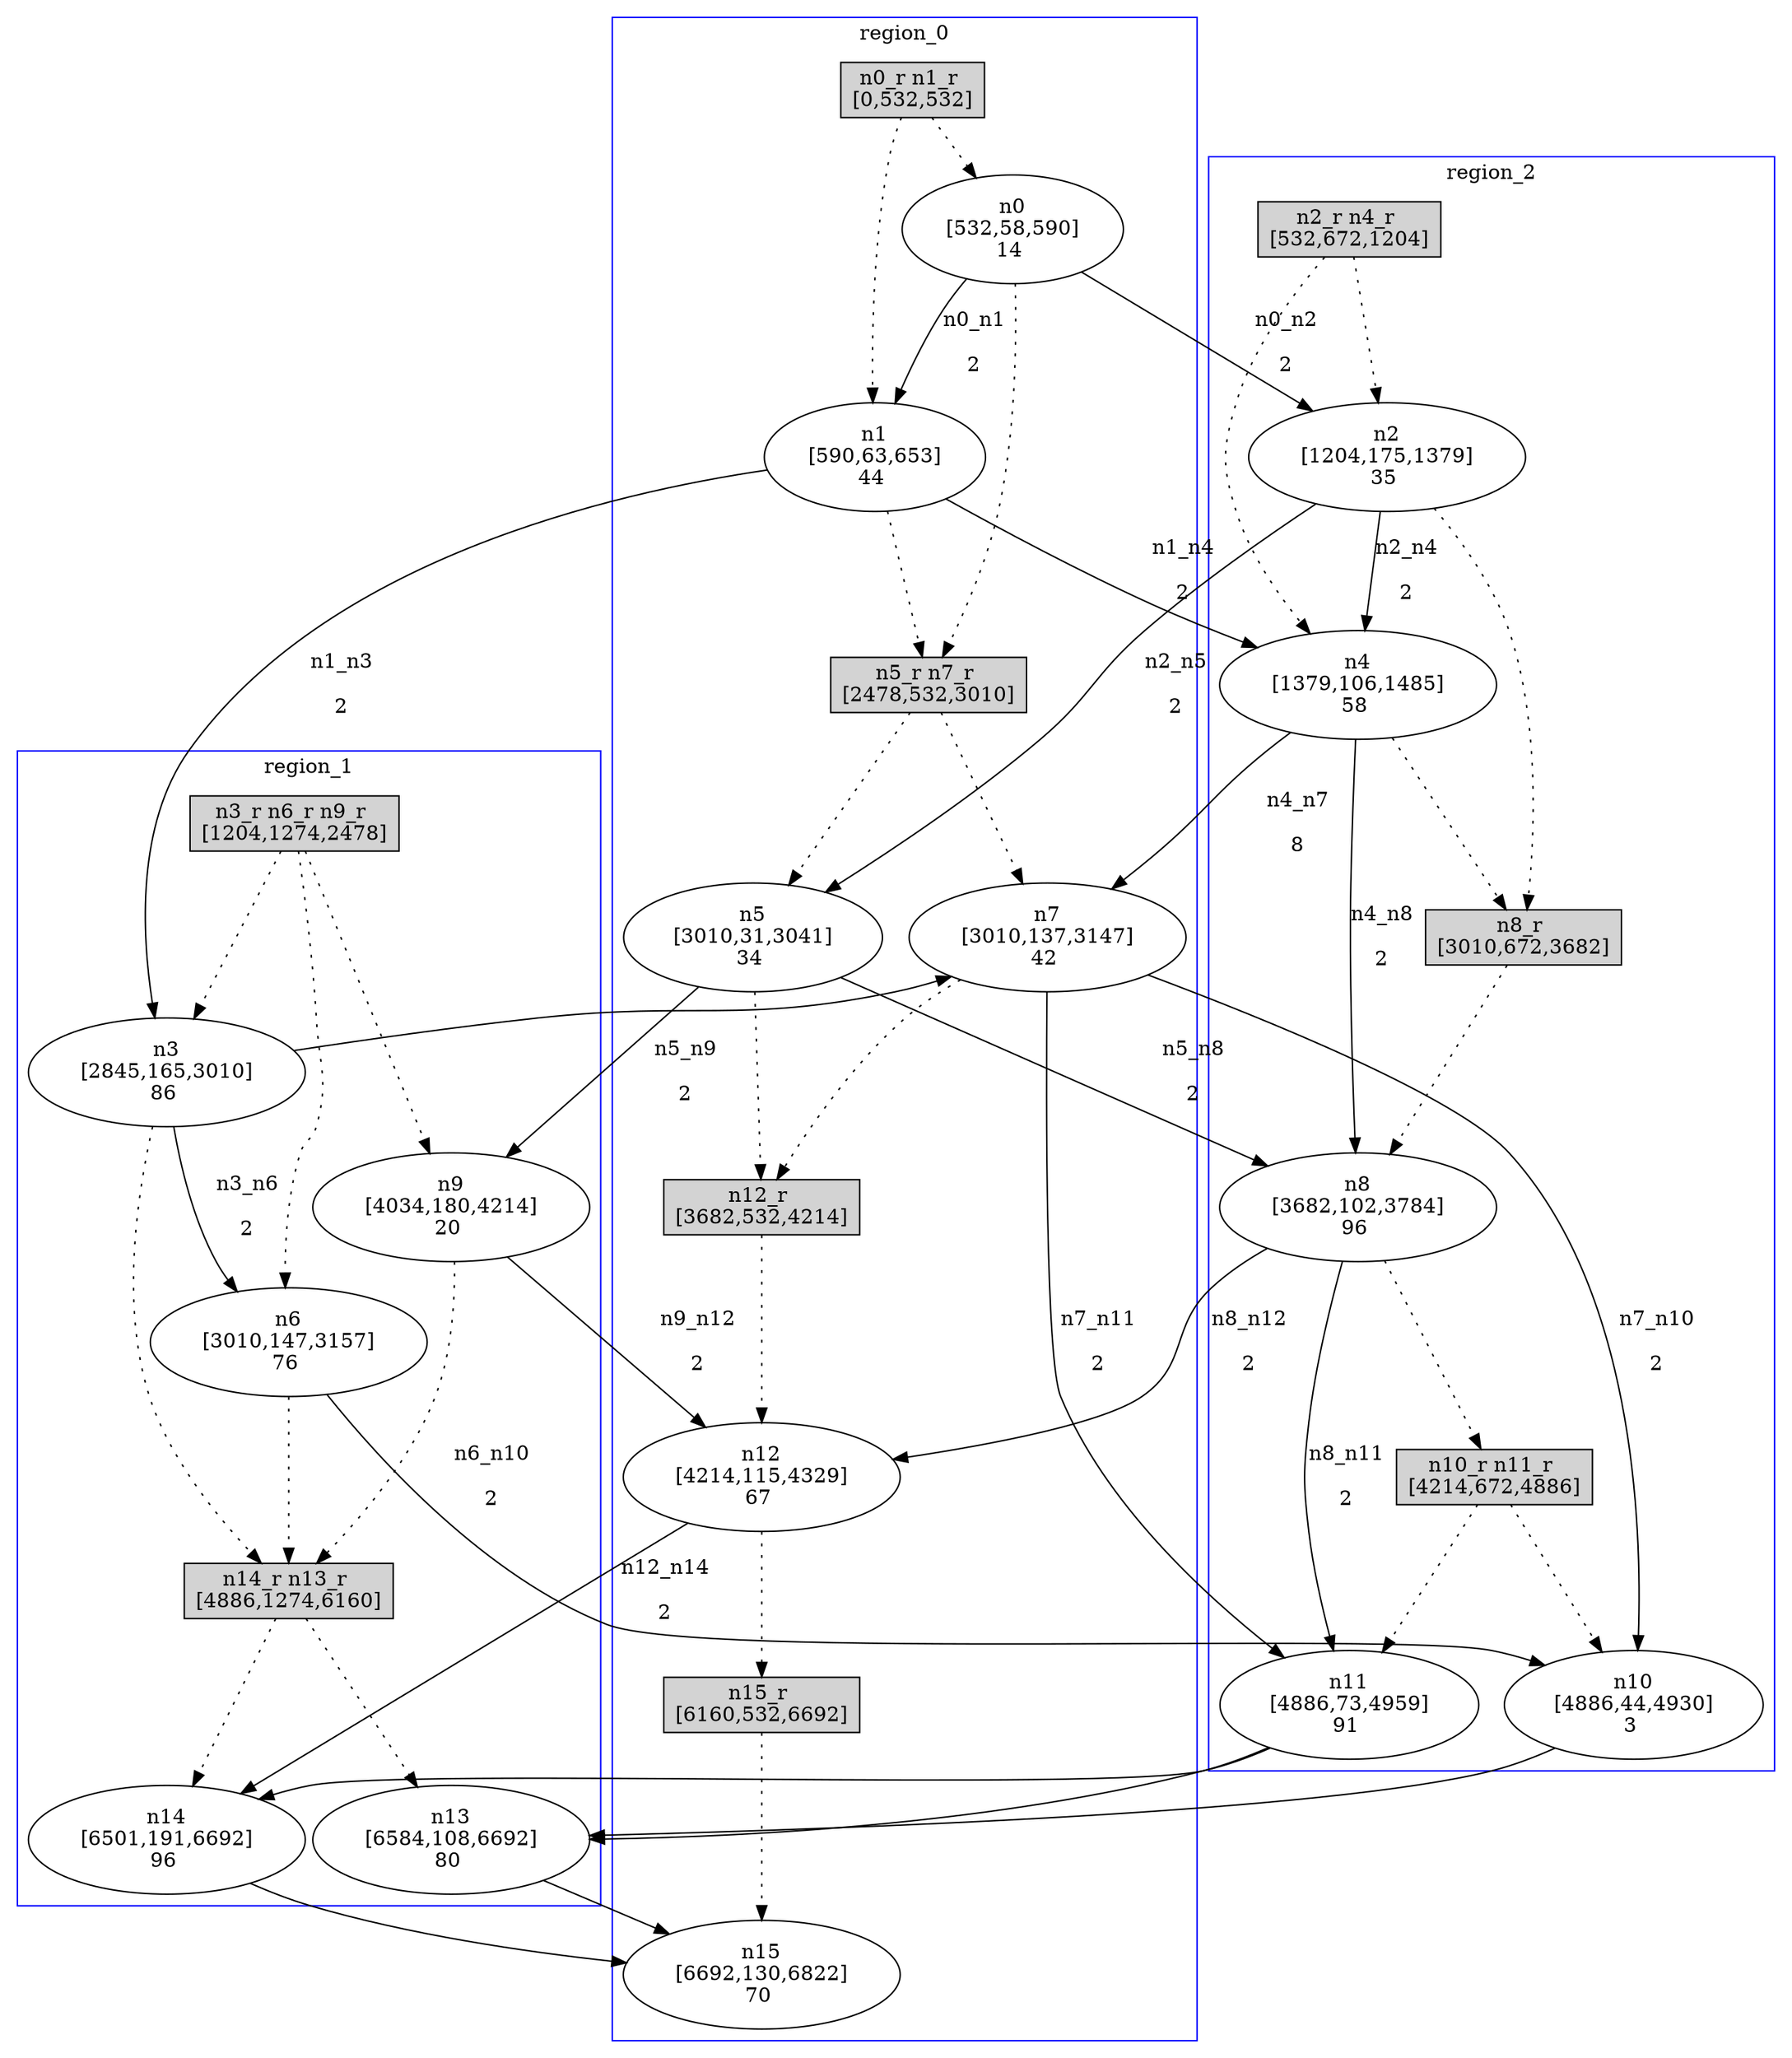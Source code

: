 //3-LSsolveMIPnSolStatus 9.
//4-SL 6822.
//5-LSsolveMIPsolveTime(double) 1800.02.
//6-reconfigurateNum(int) 9.
//7-reconfigurateTime(int) 6692.
digraph test_0 {
	size="28,40";
	subgraph cluster0 {
		stytle=filled;
		color=blue;
		label=region_0;
		reconfNode_0_1 [ shape = box, style = filled, label = "n0_r n1_r \n[0,532,532]" ];
		n0 [ label="n0\n[532,58,590]\n14 " ];
		n1 [ label="n1\n[590,63,653]\n44 " ];
		reconfNode_0_1 -> n0 [ style = dotted ];
		reconfNode_0_1 -> n1 [ style = dotted ];
		n0 -> reconfNode_0_2 [ style = dotted ];
		n1 -> reconfNode_0_2 [ style = dotted ];
		reconfNode_0_2 [ shape = box, style = filled, label = "n5_r n7_r \n[2478,532,3010]" ];
		n5 [ label="n5\n[3010,31,3041]\n34 " ];
		n7 [ label="n7\n[3010,137,3147]\n42 " ];
		reconfNode_0_2 -> n5 [ style = dotted ];
		reconfNode_0_2 -> n7 [ style = dotted ];
		n5 -> reconfNode_0_3 [ style = dotted ];
		n7 -> reconfNode_0_3 [ style = dotted ];
		reconfNode_0_3 [ shape = box, style = filled, label = "n12_r \n[3682,532,4214]" ];
		n12 [ label="n12\n[4214,115,4329]\n67 " ];
		reconfNode_0_3 -> n12 [ style = dotted ];
		n12 -> reconfNode_0_4 [ style = dotted ];
		reconfNode_0_4 [ shape = box, style = filled, label = "n15_r \n[6160,532,6692]" ];
		n15 [ label="n15\n[6692,130,6822]\n70 " ];
		reconfNode_0_4 -> n15 [ style = dotted ];
	}
	subgraph cluster1 {
		stytle=filled;
		color=blue;
		label=region_1;
		reconfNode_1_1 [ shape = box, style = filled, label = "n3_r n6_r n9_r \n[1204,1274,2478]" ];
		n3 [ label="n3\n[2845,165,3010]\n86 " ];
		n6 [ label="n6\n[3010,147,3157]\n76 " ];
		n9 [ label="n9\n[4034,180,4214]\n20 " ];
		reconfNode_1_1 -> n3 [ style = dotted ];
		reconfNode_1_1 -> n6 [ style = dotted ];
		reconfNode_1_1 -> n9 [ style = dotted ];
		n3 -> reconfNode_1_2 [ style = dotted ];
		n6 -> reconfNode_1_2 [ style = dotted ];
		n9 -> reconfNode_1_2 [ style = dotted ];
		reconfNode_1_2 [ shape = box, style = filled, label = "n14_r n13_r \n[4886,1274,6160]" ];
		n14 [ label="n14\n[6501,191,6692]\n96 " ];
		n13 [ label="n13\n[6584,108,6692]\n80 " ];
		reconfNode_1_2 -> n14 [ style = dotted ];
		reconfNode_1_2 -> n13 [ style = dotted ];
	}
	subgraph cluster2 {
		stytle=filled;
		color=blue;
		label=region_2;
		reconfNode_2_1 [ shape = box, style = filled, label = "n2_r n4_r \n[532,672,1204]" ];
		n2 [ label="n2\n[1204,175,1379]\n35 " ];
		n4 [ label="n4\n[1379,106,1485]\n58 " ];
		reconfNode_2_1 -> n2 [ style = dotted ];
		reconfNode_2_1 -> n4 [ style = dotted ];
		n2 -> reconfNode_2_2 [ style = dotted ];
		n4 -> reconfNode_2_2 [ style = dotted ];
		reconfNode_2_2 [ shape = box, style = filled, label = "n8_r \n[3010,672,3682]" ];
		n8 [ label="n8\n[3682,102,3784]\n96 " ];
		reconfNode_2_2 -> n8 [ style = dotted ];
		n8 -> reconfNode_2_3 [ style = dotted ];
		reconfNode_2_3 [ shape = box, style = filled, label = "n10_r n11_r \n[4214,672,4886]" ];
		n10 [ label="n10\n[4886,44,4930]\n3 " ];
		n11 [ label="n11\n[4886,73,4959]\n91 " ];
		reconfNode_2_3 -> n10 [ style = dotted ];
		reconfNode_2_3 -> n11 [ style = dotted ];
	}
	n0 -> n1 [ label="n0_n1\n2" ];
	n0 -> n2 [ label="n0_n2\n2" ];
	n1 -> n3 [ label="n1_n3\n2" ];
	n1 -> n4 [ label="n1_n4\n2" ];
	n2 -> n4 [ label="n2_n4\n2" ];
	n2 -> n5 [ label="n2_n5\n2" ];
	n3 -> n6 [ label="n3_n6\n2" ];
	n3 -> n7 [ label="n3_n7\n2" ];
	n4 -> n7 [ label="n4_n7\n8" ];
	n4 -> n8 [ label="n4_n8\n2" ];
	n5 -> n8 [ label="n5_n8\n2" ];
	n5 -> n9 [ label="n5_n9\n2" ];
	n6 -> n10 [ label="n6_n10\n2" ];
	n7 -> n10 [ label="n7_n10\n2" ];
	n7 -> n11 [ label="n7_n11\n2" ];
	n8 -> n11 [ label="n8_n11\n2" ];
	n8 -> n12 [ label="n8_n12\n2" ];
	n9 -> n12 [ label="n9_n12\n2" ];
	n10 -> n13 [ label="n10_n13\n2" ];
	n11 -> n13 [ label="n11_n13\n2" ];
	n11 -> n14 [ label="n11_n14\n2" ];
	n12 -> n14 [ label="n12_n14\n2" ];
	n13 -> n15 [ label="n13_n15\n2" ];
	n14 -> n15 [ label="n14_n15\n2" ];
}
